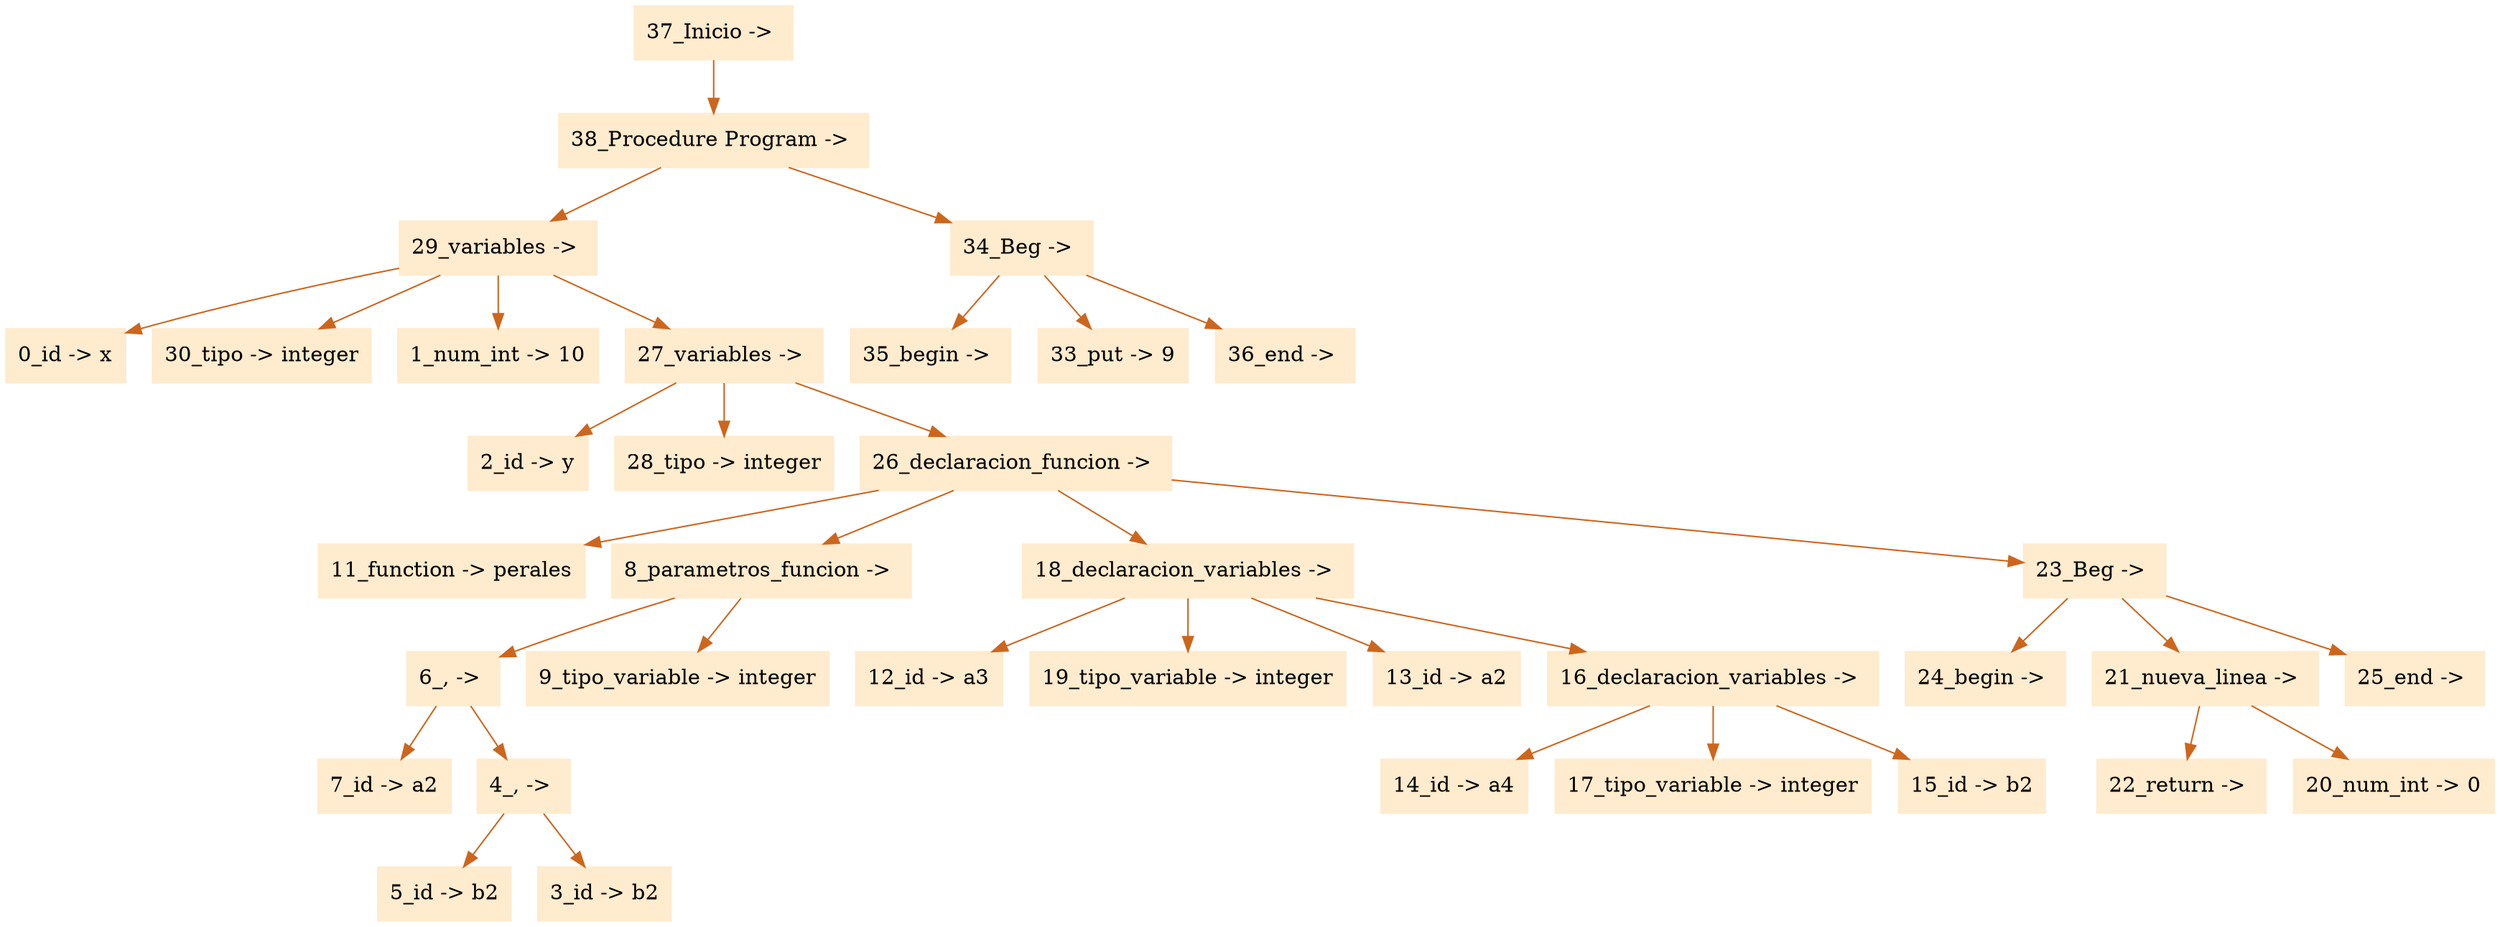 digraph G {node[shape=box, style=filled, color=blanchedalmond]; edge[color=chocolate3];rankdir=UD 

"37_Inicio -> "->"38_Procedure Program -> "
"38_Procedure Program -> "->"29_variables -> "
"29_variables -> "->"0_id -> x"
"29_variables -> "->"30_tipo -> integer"
"29_variables -> "->"1_num_int -> 10"
"29_variables -> "->"27_variables -> "
"27_variables -> "->"2_id -> y"
"27_variables -> "->"28_tipo -> integer"
"27_variables -> "->"26_declaracion_funcion -> "
"26_declaracion_funcion -> "->"11_function -> perales"
"26_declaracion_funcion -> "->"8_parametros_funcion -> "
"8_parametros_funcion -> "->"6_, -> "
"6_, -> "->"7_id -> a2"
"6_, -> "->"4_, -> "
"4_, -> "->"5_id -> b2"
"4_, -> "->"3_id -> b2"
"8_parametros_funcion -> "->"9_tipo_variable -> integer"
"26_declaracion_funcion -> "->"18_declaracion_variables -> "
"18_declaracion_variables -> "->"12_id -> a3"
"18_declaracion_variables -> "->"19_tipo_variable -> integer"
"18_declaracion_variables -> "->"13_id -> a2"
"18_declaracion_variables -> "->"16_declaracion_variables -> "
"16_declaracion_variables -> "->"14_id -> a4"
"16_declaracion_variables -> "->"17_tipo_variable -> integer"
"16_declaracion_variables -> "->"15_id -> b2"
"26_declaracion_funcion -> "->"23_Beg -> "
"23_Beg -> "->"24_begin -> "
"23_Beg -> "->"21_nueva_linea -> "
"21_nueva_linea -> "->"22_return -> "
"21_nueva_linea -> "->"20_num_int -> 0"
"23_Beg -> "->"25_end -> "
"38_Procedure Program -> "->"34_Beg -> "
"34_Beg -> "->"35_begin -> "
"34_Beg -> "->"33_put -> 9"
"34_Beg -> "->"36_end -> "


}
